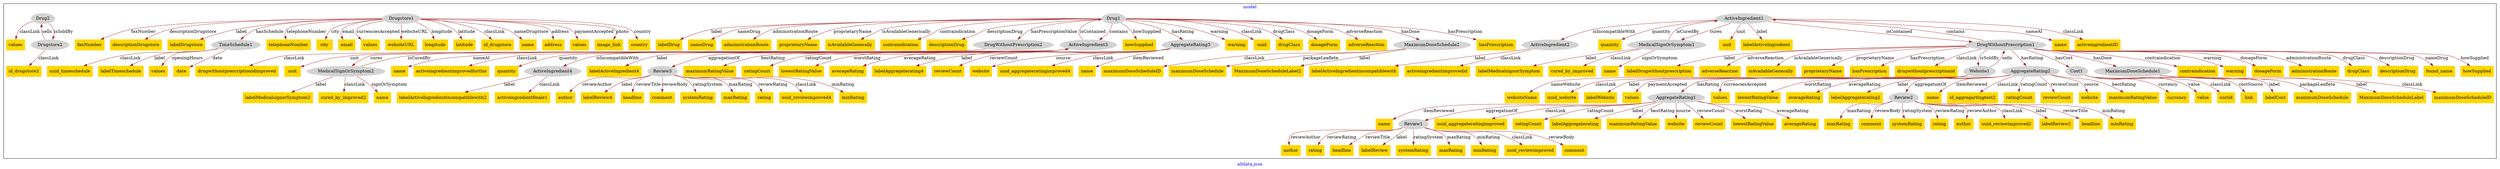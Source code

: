 digraph n0 {
fontcolor="blue"
remincross="true"
label="alldata.json"
subgraph cluster {
label="model"
n2[style="filled",color="white",fillcolor="lightgray",label="DrugWithoutPrescription2"];
n3[shape="plaintext",style="filled",fillcolor="gold",label="drugwithoutprescriptionidimproved"];
n4[style="filled",color="white",fillcolor="lightgray",label="ActiveIngredient1"];
n5[style="filled",color="white",fillcolor="lightgray",label="ActiveIngredient2"];
n6[style="filled",color="white",fillcolor="lightgray",label="Drug1"];
n7[shape="plaintext",style="filled",fillcolor="gold",label="howSupplied"];
n8[style="filled",color="white",fillcolor="lightgray",label="Drugstore1"];
n9[shape="plaintext",style="filled",fillcolor="gold",label="labelDrugstore"];
n10[style="filled",color="white",fillcolor="lightgray",label="AggregateRating2"];
n11[shape="plaintext",style="filled",fillcolor="gold",label="labelAggregaterating2"];
n12[style="filled",color="white",fillcolor="lightgray",label="Review2"];
n13[style="filled",color="white",fillcolor="lightgray",label="ActiveIngredient3"];
n14[shape="plaintext",style="filled",fillcolor="gold",label="quantity"];
n15[style="filled",color="white",fillcolor="lightgray",label="ActiveIngredient4"];
n16[style="filled",color="white",fillcolor="lightgray",label="Review1"];
n17[shape="plaintext",style="filled",fillcolor="gold",label="author"];
n18[style="filled",color="white",fillcolor="lightgray",label="TimeSchedule1"];
n19[shape="plaintext",style="filled",fillcolor="gold",label="labelTimeschedule"];
n20[style="filled",color="white",fillcolor="lightgray",label="AggregateRating1"];
n21[style="filled",color="white",fillcolor="lightgray",label="Cost1"];
n22[shape="plaintext",style="filled",fillcolor="gold",label="costid"];
n23[style="filled",color="white",fillcolor="lightgray",label="AggregateRating3"];
n24[shape="plaintext",style="filled",fillcolor="gold",label="name"];
n25[shape="plaintext",style="filled",fillcolor="gold",label="minRating"];
n26[style="filled",color="white",fillcolor="lightgray",label="Review3"];
n27[shape="plaintext",style="filled",fillcolor="gold",label="uuid_reviewimproved4"];
n28[shape="plaintext",style="filled",fillcolor="gold",label="quantity"];
n29[shape="plaintext",style="filled",fillcolor="gold",label="uuid_aggregateratingimproved"];
n30[shape="plaintext",style="filled",fillcolor="gold",label="minRating"];
n31[shape="plaintext",style="filled",fillcolor="gold",label="warning"];
n32[shape="plaintext",style="filled",fillcolor="gold",label="author"];
n33[style="filled",color="white",fillcolor="lightgray",label="MaximumDoseSchedule1"];
n34[shape="plaintext",style="filled",fillcolor="gold",label="MaximumDoseScheduleLabel"];
n35[shape="plaintext",style="filled",fillcolor="gold",label="labelReview4"];
n36[shape="plaintext",style="filled",fillcolor="gold",label="rating"];
n37[shape="plaintext",style="filled",fillcolor="gold",label="ratingCount"];
n38[shape="plaintext",style="filled",fillcolor="gold",label="maxRating"];
n39[style="filled",color="white",fillcolor="lightgray",label="Website1"];
n40[shape="plaintext",style="filled",fillcolor="gold",label="values"];
n41[style="filled",color="white",fillcolor="lightgray",label="DrugWithoutPrescription1"];
n42[shape="plaintext",style="filled",fillcolor="gold",label="contraindication"];
n43[shape="plaintext",style="filled",fillcolor="gold",label="unit"];
n44[shape="plaintext",style="filled",fillcolor="gold",label="comment"];
n45[shape="plaintext",style="filled",fillcolor="gold",label="warning"];
n46[shape="plaintext",style="filled",fillcolor="gold",label="labelActiveIngredient4"];
n47[shape="plaintext",style="filled",fillcolor="gold",label="name"];
n48[shape="plaintext",style="filled",fillcolor="gold",label="labelAggregaterating"];
n49[shape="plaintext",style="filled",fillcolor="gold",label="maximumRatingValue"];
n50[shape="plaintext",style="filled",fillcolor="gold",label="telephoneNumber"];
n51[shape="plaintext",style="filled",fillcolor="gold",label="city"];
n52[shape="plaintext",style="filled",fillcolor="gold",label="values"];
n53[shape="plaintext",style="filled",fillcolor="gold",label="email"];
n54[shape="plaintext",style="filled",fillcolor="gold",label="ratingCount"];
n55[shape="plaintext",style="filled",fillcolor="gold",label="uuid"];
n56[shape="plaintext",style="filled",fillcolor="gold",label="values"];
n57[shape="plaintext",style="filled",fillcolor="gold",label="websiteURL"];
n58[shape="plaintext",style="filled",fillcolor="gold",label="longitude"];
n59[shape="plaintext",style="filled",fillcolor="gold",label="drugClass"];
n60[shape="plaintext",style="filled",fillcolor="gold",label="systemRating"];
n61[style="filled",color="white",fillcolor="lightgray",label="Drug2"];
n62[style="filled",color="white",fillcolor="lightgray",label="Drugstore2"];
n63[shape="plaintext",style="filled",fillcolor="gold",label="dosageForm"];
n64[shape="plaintext",style="filled",fillcolor="gold",label="dosageForm"];
n65[style="filled",color="white",fillcolor="lightgray",label="MedicalSignOrSymptom2"];
n66[shape="plaintext",style="filled",fillcolor="gold",label="labelMedicalsignorSymptom2"];
n67[shape="plaintext",style="filled",fillcolor="gold",label="lowestRatingValue"];
n68[shape="plaintext",style="filled",fillcolor="gold",label="latitude"];
n69[shape="plaintext",style="filled",fillcolor="gold",label="id_aggregartingtest2"];
n70[shape="plaintext",style="filled",fillcolor="gold",label="administrationRoute"];
n71[shape="plaintext",style="filled",fillcolor="gold",label="labelActiveIngredient"];
n72[shape="plaintext",style="filled",fillcolor="gold",label="cured_by_improved2"];
n73[shape="plaintext",style="filled",fillcolor="gold",label="maximumRatingValue"];
n74[shape="plaintext",style="filled",fillcolor="gold",label="ratingCount"];
n75[shape="plaintext",style="filled",fillcolor="gold",label="link"];
n76[shape="plaintext",style="filled",fillcolor="gold",label="reviewCount"];
n77[shape="plaintext",style="filled",fillcolor="gold",label="id_drugstore"];
n78[shape="plaintext",style="filled",fillcolor="gold",label="drugClass"];
n79[shape="plaintext",style="filled",fillcolor="gold",label="unit"];
n80[shape="plaintext",style="filled",fillcolor="gold",label="headline"];
n81[shape="plaintext",style="filled",fillcolor="gold",label="adverseReaction"];
n82[shape="plaintext",style="filled",fillcolor="gold",label="rating"];
n83[shape="plaintext",style="filled",fillcolor="gold",label="labelReview"];
n84[style="filled",color="white",fillcolor="lightgray",label="MaximumDoseSchedule2"];
n85[shape="plaintext",style="filled",fillcolor="gold",label="maximumDoseScheduleID"];
n86[shape="plaintext",style="filled",fillcolor="gold",label="hasPrescription"];
n87[shape="plaintext",style="filled",fillcolor="gold",label="averageRating"];
n88[shape="plaintext",style="filled",fillcolor="gold",label="descriptionDrug"];
n89[shape="plaintext",style="filled",fillcolor="gold",label="values"];
n90[shape="plaintext",style="filled",fillcolor="gold",label="author"];
n91[shape="plaintext",style="filled",fillcolor="gold",label="name"];
n92[shape="plaintext",style="filled",fillcolor="gold",label="website"];
n93[shape="plaintext",style="filled",fillcolor="gold",label="name"];
n94[shape="plaintext",style="filled",fillcolor="gold",label="labelAggregaterating4"];
n95[shape="plaintext",style="filled",fillcolor="gold",label="systemRating"];
n96[shape="plaintext",style="filled",fillcolor="gold",label="maximumDoseScheduleID"];
n97[shape="plaintext",style="filled",fillcolor="gold",label="activeingredientimprovedid"];
n98[shape="plaintext",style="filled",fillcolor="gold",label="date"];
n99[shape="plaintext",style="filled",fillcolor="gold",label="maxRating"];
n100[shape="plaintext",style="filled",fillcolor="gold",label="found_name"];
n101[shape="plaintext",style="filled",fillcolor="gold",label="headline"];
n102[shape="plaintext",style="filled",fillcolor="gold",label="labelCost"];
n103[shape="plaintext",style="filled",fillcolor="gold",label="howSupplied"];
n104[shape="plaintext",style="filled",fillcolor="gold",label="name"];
n105[style="filled",color="white",fillcolor="lightgray",label="MedicalSignOrSymptom1"];
n106[shape="plaintext",style="filled",fillcolor="gold",label="cured_by_improved"];
n107[shape="plaintext",style="filled",fillcolor="gold",label="maximumDoseSchedule"];
n108[shape="plaintext",style="filled",fillcolor="gold",label="name"];
n109[shape="plaintext",style="filled",fillcolor="gold",label="labelDrugwithoutprescription"];
n110[shape="plaintext",style="filled",fillcolor="gold",label="websiteName"];
n111[shape="plaintext",style="filled",fillcolor="gold",label="uuid_website"];
n112[shape="plaintext",style="filled",fillcolor="gold",label="labelDrug"];
n113[shape="plaintext",style="filled",fillcolor="gold",label="comment"];
n114[shape="plaintext",style="filled",fillcolor="gold",label="address"];
n115[shape="plaintext",style="filled",fillcolor="gold",label="adverseReaction"];
n116[shape="plaintext",style="filled",fillcolor="gold",label="labelActiveIngredientincompatiblewith2"];
n117[shape="plaintext",style="filled",fillcolor="gold",label="nameDrug"];
n118[shape="plaintext",style="filled",fillcolor="gold",label="currency"];
n119[shape="plaintext",style="filled",fillcolor="gold",label="uuid_reviewimproved2"];
n120[shape="plaintext",style="filled",fillcolor="gold",label="values"];
n121[shape="plaintext",style="filled",fillcolor="gold",label="website"];
n122[shape="plaintext",style="filled",fillcolor="gold",label="MaximumDoseScheduleLabel2"];
n123[shape="plaintext",style="filled",fillcolor="gold",label="name"];
n124[shape="plaintext",style="filled",fillcolor="gold",label="administrationRoute"];
n125[shape="plaintext",style="filled",fillcolor="gold",label="id_drugstore2"];
n126[shape="plaintext",style="filled",fillcolor="gold",label="labelWebsite"];
n127[shape="plaintext",style="filled",fillcolor="gold",label="reviewCount"];
n128[shape="plaintext",style="filled",fillcolor="gold",label="isAvailableGenerally"];
n129[shape="plaintext",style="filled",fillcolor="gold",label="proprietaryName"];
n130[shape="plaintext",style="filled",fillcolor="gold",label="labelActiveIngredientincompatiblewith"];
n131[shape="plaintext",style="filled",fillcolor="gold",label="activeingredientfinale1"];
n132[shape="plaintext",style="filled",fillcolor="gold",label="image_link"];
n133[shape="plaintext",style="filled",fillcolor="gold",label="values"];
n134[shape="plaintext",style="filled",fillcolor="gold",label="activeingredientID"];
n135[shape="plaintext",style="filled",fillcolor="gold",label="systemRating"];
n136[shape="plaintext",style="filled",fillcolor="gold",label="uuid_timeschedule"];
n137[shape="plaintext",style="filled",fillcolor="gold",label="minRating"];
n138[shape="plaintext",style="filled",fillcolor="gold",label="activeingredientimprovedforthis"];
n139[shape="plaintext",style="filled",fillcolor="gold",label="proprietaryName"];
n140[shape="plaintext",style="filled",fillcolor="gold",label="maxRating"];
n141[shape="plaintext",style="filled",fillcolor="gold",label="rating"];
n142[shape="plaintext",style="filled",fillcolor="gold",label="maximumDoseSchedule"];
n143[shape="plaintext",style="filled",fillcolor="gold",label="lowestRatingValue"];
n144[shape="plaintext",style="filled",fillcolor="gold",label="averageRating"];
n145[shape="plaintext",style="filled",fillcolor="gold",label="labelReview2"];
n146[shape="plaintext",style="filled",fillcolor="gold",label="country"];
n147[shape="plaintext",style="filled",fillcolor="gold",label="faxNumber"];
n148[shape="plaintext",style="filled",fillcolor="gold",label="reviewCount"];
n149[shape="plaintext",style="filled",fillcolor="gold",label="descriptionDrugstore"];
n150[shape="plaintext",style="filled",fillcolor="gold",label="maximumRatingValue"];
n151[shape="plaintext",style="filled",fillcolor="gold",label="headline"];
n152[shape="plaintext",style="filled",fillcolor="gold",label="name"];
n153[shape="plaintext",style="filled",fillcolor="gold",label="lowestRatingValue"];
n154[shape="plaintext",style="filled",fillcolor="gold",label="uuid_reviewimproved"];
n155[shape="plaintext",style="filled",fillcolor="gold",label="value"];
n156[shape="plaintext",style="filled",fillcolor="gold",label="comment"];
n157[shape="plaintext",style="filled",fillcolor="gold",label="labelMedicalsignorSymptom"];
n158[shape="plaintext",style="filled",fillcolor="gold",label="averageRating"];
n159[shape="plaintext",style="filled",fillcolor="gold",label="isAvailableGenerally"];
n160[shape="plaintext",style="filled",fillcolor="gold",label="contraindication"];
n161[shape="plaintext",style="filled",fillcolor="gold",label="descriptionDrug"];
n162[shape="plaintext",style="filled",fillcolor="gold",label="hasPrescription"];
n163[shape="plaintext",style="filled",fillcolor="gold",label="website"];
n164[shape="plaintext",style="filled",fillcolor="gold",label="uuid_aggregateratingimproved4"];
n165[shape="plaintext",style="filled",fillcolor="gold",label="drugwithoutprescriptionid"];
}
n2 -> n3[color="brown",fontcolor="black",label="classLink"]
n4 -> n5[color="brown",fontcolor="black",label="isIncompatibleWith"]
n6 -> n7[color="brown",fontcolor="black",label="howSupplied"]
n8 -> n9[color="brown",fontcolor="black",label="label"]
n10 -> n11[color="brown",fontcolor="black",label="label"]
n10 -> n12[color="brown",fontcolor="black",label="aggregationOf"]
n13 -> n14[color="brown",fontcolor="black",label="quantity"]
n13 -> n15[color="brown",fontcolor="black",label="isIncompatibleWith"]
n16 -> n17[color="brown",fontcolor="black",label="reviewAuthor"]
n18 -> n19[color="brown",fontcolor="black",label="label"]
n20 -> n16[color="brown",fontcolor="black",label="aggregationOf"]
n21 -> n22[color="brown",fontcolor="black",label="classLink"]
n23 -> n24[color="brown",fontcolor="black",label="itemReviewed"]
n12 -> n25[color="brown",fontcolor="black",label="minRating"]
n26 -> n27[color="brown",fontcolor="black",label="classLink"]
n4 -> n28[color="brown",fontcolor="black",label="quantity"]
n20 -> n29[color="brown",fontcolor="black",label="classLink"]
n26 -> n30[color="brown",fontcolor="black",label="minRating"]
n6 -> n31[color="brown",fontcolor="black",label="warning"]
n26 -> n32[color="brown",fontcolor="black",label="reviewAuthor"]
n33 -> n34[color="brown",fontcolor="black",label="label"]
n26 -> n35[color="brown",fontcolor="black",label="label"]
n16 -> n36[color="brown",fontcolor="black",label="reviewRating"]
n20 -> n37[color="brown",fontcolor="black",label="ratingCount"]
n6 -> n2[color="brown",fontcolor="black",label="hasPrescriptionValue"]
n12 -> n38[color="brown",fontcolor="black",label="maxRating"]
n39 -> n40[color="brown",fontcolor="black",label="currenciesAccepted"]
n41 -> n42[color="brown",fontcolor="black",label="contraindication"]
n4 -> n43[color="brown",fontcolor="black",label="unit"]
n12 -> n44[color="brown",fontcolor="black",label="reviewBody"]
n41 -> n45[color="brown",fontcolor="black",label="warning"]
n13 -> n46[color="brown",fontcolor="black",label="label"]
n10 -> n47[color="brown",fontcolor="black",label="itemReviewed"]
n20 -> n48[color="brown",fontcolor="black",label="label"]
n23 -> n49[color="brown",fontcolor="black",label="bestRating"]
n8 -> n50[color="brown",fontcolor="black",label="telephoneNumber"]
n8 -> n51[color="brown",fontcolor="black",label="city"]
n18 -> n52[color="brown",fontcolor="black",label="openingHours"]
n8 -> n53[color="brown",fontcolor="black",label="email"]
n23 -> n54[color="brown",fontcolor="black",label="ratingCount"]
n6 -> n55[color="brown",fontcolor="black",label="classLink"]
n8 -> n56[color="brown",fontcolor="black",label="currenciesAccepted"]
n8 -> n57[color="brown",fontcolor="black",label="websiteURL"]
n8 -> n58[color="brown",fontcolor="black",label="longitude"]
n6 -> n59[color="brown",fontcolor="black",label="drugClass"]
n12 -> n60[color="brown",fontcolor="black",label="ratingSystem"]
n61 -> n62[color="brown",fontcolor="black",label="isSoldBy"]
n6 -> n63[color="brown",fontcolor="black",label="dosageForm"]
n41 -> n64[color="brown",fontcolor="black",label="dosageForm"]
n65 -> n66[color="brown",fontcolor="black",label="label"]
n6 -> n23[color="brown",fontcolor="black",label="hasRating"]
n23 -> n67[color="brown",fontcolor="black",label="worstRating"]
n8 -> n68[color="brown",fontcolor="black",label="latitude"]
n10 -> n69[color="brown",fontcolor="black",label="classLink"]
n41 -> n70[color="brown",fontcolor="black",label="administrationRoute"]
n4 -> n71[color="brown",fontcolor="black",label="label"]
n65 -> n72[color="brown",fontcolor="black",label="classLink"]
n20 -> n73[color="brown",fontcolor="black",label="bestRating"]
n10 -> n74[color="brown",fontcolor="black",label="ratingCount"]
n21 -> n75[color="brown",fontcolor="black",label="costSource"]
n10 -> n76[color="brown",fontcolor="black",label="reviewCount"]
n8 -> n77[color="brown",fontcolor="black",label="classLink"]
n41 -> n78[color="brown",fontcolor="black",label="drugClass"]
n13 -> n79[color="brown",fontcolor="black",label="unit"]
n16 -> n80[color="brown",fontcolor="black",label="reviewTitle"]
n6 -> n81[color="brown",fontcolor="black",label="adverseReaction"]
n12 -> n82[color="brown",fontcolor="black",label="reviewRating"]
n16 -> n83[color="brown",fontcolor="black",label="label"]
n84 -> n85[color="brown",fontcolor="black",label="classLink"]
n6 -> n86[color="brown",fontcolor="black",label="hasPrescription"]
n23 -> n87[color="brown",fontcolor="black",label="averageRating"]
n41 -> n21[color="brown",fontcolor="black",label="hasCost"]
n41 -> n88[color="brown",fontcolor="black",label="descriptionDrug"]
n6 -> n13[color="brown",fontcolor="black",label="contains"]
n23 -> n26[color="brown",fontcolor="black",label="aggregationOf"]
n39 -> n20[color="brown",fontcolor="black",label="hasRating"]
n61 -> n89[color="brown",fontcolor="black",label="classLink"]
n12 -> n90[color="brown",fontcolor="black",label="reviewAuthor"]
n65 -> n91[color="brown",fontcolor="black",label="signOrSymptom"]
n20 -> n92[color="brown",fontcolor="black",label="source"]
n62 -> n61[color="brown",fontcolor="black",label="sells"]
n8 -> n93[color="brown",fontcolor="black",label="nameDrugstore"]
n23 -> n94[color="brown",fontcolor="black",label="label"]
n16 -> n95[color="brown",fontcolor="black",label="ratingSystem"]
n33 -> n96[color="brown",fontcolor="black",label="classLink"]
n41 -> n10[color="brown",fontcolor="black",label="hasRating"]
n5 -> n97[color="brown",fontcolor="black",label="classLink"]
n18 -> n98[color="brown",fontcolor="black",label="date"]
n16 -> n99[color="brown",fontcolor="black",label="maxRating"]
n65 -> n13[color="brown",fontcolor="black",label="isCuredBy"]
n41 -> n100[color="brown",fontcolor="black",label="nameDrug"]
n26 -> n101[color="brown",fontcolor="black",label="reviewTitle"]
n21 -> n102[color="brown",fontcolor="black",label="label"]
n41 -> n103[color="brown",fontcolor="black",label="howSupplied"]
n13 -> n104[color="brown",fontcolor="black",label="nameAI"]
n105 -> n106[color="brown",fontcolor="black",label="classLink"]
n84 -> n107[color="brown",fontcolor="black",label="packageLeaflete"]
n105 -> n108[color="brown",fontcolor="black",label="signOrSymptom"]
n41 -> n109[color="brown",fontcolor="black",label="label"]
n39 -> n110[color="brown",fontcolor="black",label="nameWebsite"]
n39 -> n111[color="brown",fontcolor="black",label="classLink"]
n6 -> n112[color="brown",fontcolor="black",label="label"]
n26 -> n113[color="brown",fontcolor="black",label="reviewBody"]
n8 -> n114[color="brown",fontcolor="black",label="address"]
n41 -> n115[color="brown",fontcolor="black",label="adverseReaction"]
n15 -> n116[color="brown",fontcolor="black",label="label"]
n13 -> n6[color="brown",fontcolor="black",label="isContained"]
n6 -> n84[color="brown",fontcolor="black",label="hasDose"]
n6 -> n117[color="brown",fontcolor="black",label="nameDrug"]
n13 -> n65[color="brown",fontcolor="black",label="cures"]
n21 -> n118[color="brown",fontcolor="black",label="currency"]
n12 -> n119[color="brown",fontcolor="black",label="classLink"]
n8 -> n120[color="brown",fontcolor="black",label="paymentAccepted"]
n10 -> n121[color="brown",fontcolor="black",label="source"]
n84 -> n122[color="brown",fontcolor="black",label="label"]
n4 -> n123[color="brown",fontcolor="black",label="nameAI"]
n6 -> n124[color="brown",fontcolor="black",label="administrationRoute"]
n62 -> n125[color="brown",fontcolor="black",label="classLink"]
n39 -> n126[color="brown",fontcolor="black",label="label"]
n20 -> n127[color="brown",fontcolor="black",label="reviewCount"]
n8 -> n18[color="brown",fontcolor="black",label="hasSchedule"]
n41 -> n128[color="brown",fontcolor="black",label="isAvailableGenerically"]
n6 -> n129[color="brown",fontcolor="black",label="proprietaryName"]
n5 -> n130[color="brown",fontcolor="black",label="label"]
n15 -> n131[color="brown",fontcolor="black",label="classLink"]
n8 -> n132[color="brown",fontcolor="black",label="photo"]
n41 -> n4[color="brown",fontcolor="black",label="contains"]
n39 -> n133[color="brown",fontcolor="black",label="paymentAccepted"]
n4 -> n134[color="brown",fontcolor="black",label="classLink"]
n26 -> n135[color="brown",fontcolor="black",label="ratingSystem"]
n18 -> n136[color="brown",fontcolor="black",label="classLink"]
n16 -> n137[color="brown",fontcolor="black",label="minRating"]
n13 -> n138[color="brown",fontcolor="black",label="classLink"]
n41 -> n139[color="brown",fontcolor="black",label="proprietaryName"]
n26 -> n140[color="brown",fontcolor="black",label="maxRating"]
n26 -> n141[color="brown",fontcolor="black",label="reviewRating"]
n33 -> n142[color="brown",fontcolor="black",label="packageLeaflete"]
n41 -> n39[color="brown",fontcolor="black",label="isSoldBy"]
n20 -> n143[color="brown",fontcolor="black",label="worstRating"]
n20 -> n144[color="brown",fontcolor="black",label="averageRating"]
n12 -> n145[color="brown",fontcolor="black",label="label"]
n8 -> n146[color="brown",fontcolor="black",label="country"]
n8 -> n147[color="brown",fontcolor="black",label="faxNumber"]
n23 -> n148[color="brown",fontcolor="black",label="reviewCount"]
n8 -> n149[color="brown",fontcolor="black",label="descriptionDrugstore"]
n39 -> n41[color="brown",fontcolor="black",label="sells"]
n10 -> n150[color="brown",fontcolor="black",label="bestRating"]
n12 -> n151[color="brown",fontcolor="black",label="reviewTitle"]
n4 -> n105[color="brown",fontcolor="black",label="cures"]
n20 -> n152[color="brown",fontcolor="black",label="itemReviewed"]
n10 -> n153[color="brown",fontcolor="black",label="worstRating"]
n16 -> n154[color="brown",fontcolor="black",label="classLink"]
n21 -> n155[color="brown",fontcolor="black",label="value"]
n16 -> n156[color="brown",fontcolor="black",label="reviewBody"]
n105 -> n157[color="brown",fontcolor="black",label="label"]
n10 -> n158[color="brown",fontcolor="black",label="averageRating"]
n6 -> n159[color="brown",fontcolor="black",label="isAvailableGenerically"]
n105 -> n4[color="brown",fontcolor="black",label="isCuredBy"]
n4 -> n41[color="brown",fontcolor="black",label="isContained"]
n6 -> n160[color="brown",fontcolor="black",label="contraindication"]
n6 -> n161[color="brown",fontcolor="black",label="descriptionDrug"]
n41 -> n162[color="brown",fontcolor="black",label="hasPrescription"]
n23 -> n163[color="brown",fontcolor="black",label="source"]
n23 -> n164[color="brown",fontcolor="black",label="classLink"]
n41 -> n33[color="brown",fontcolor="black",label="hasDose"]
n41 -> n165[color="brown",fontcolor="black",label="classLink"]
}
